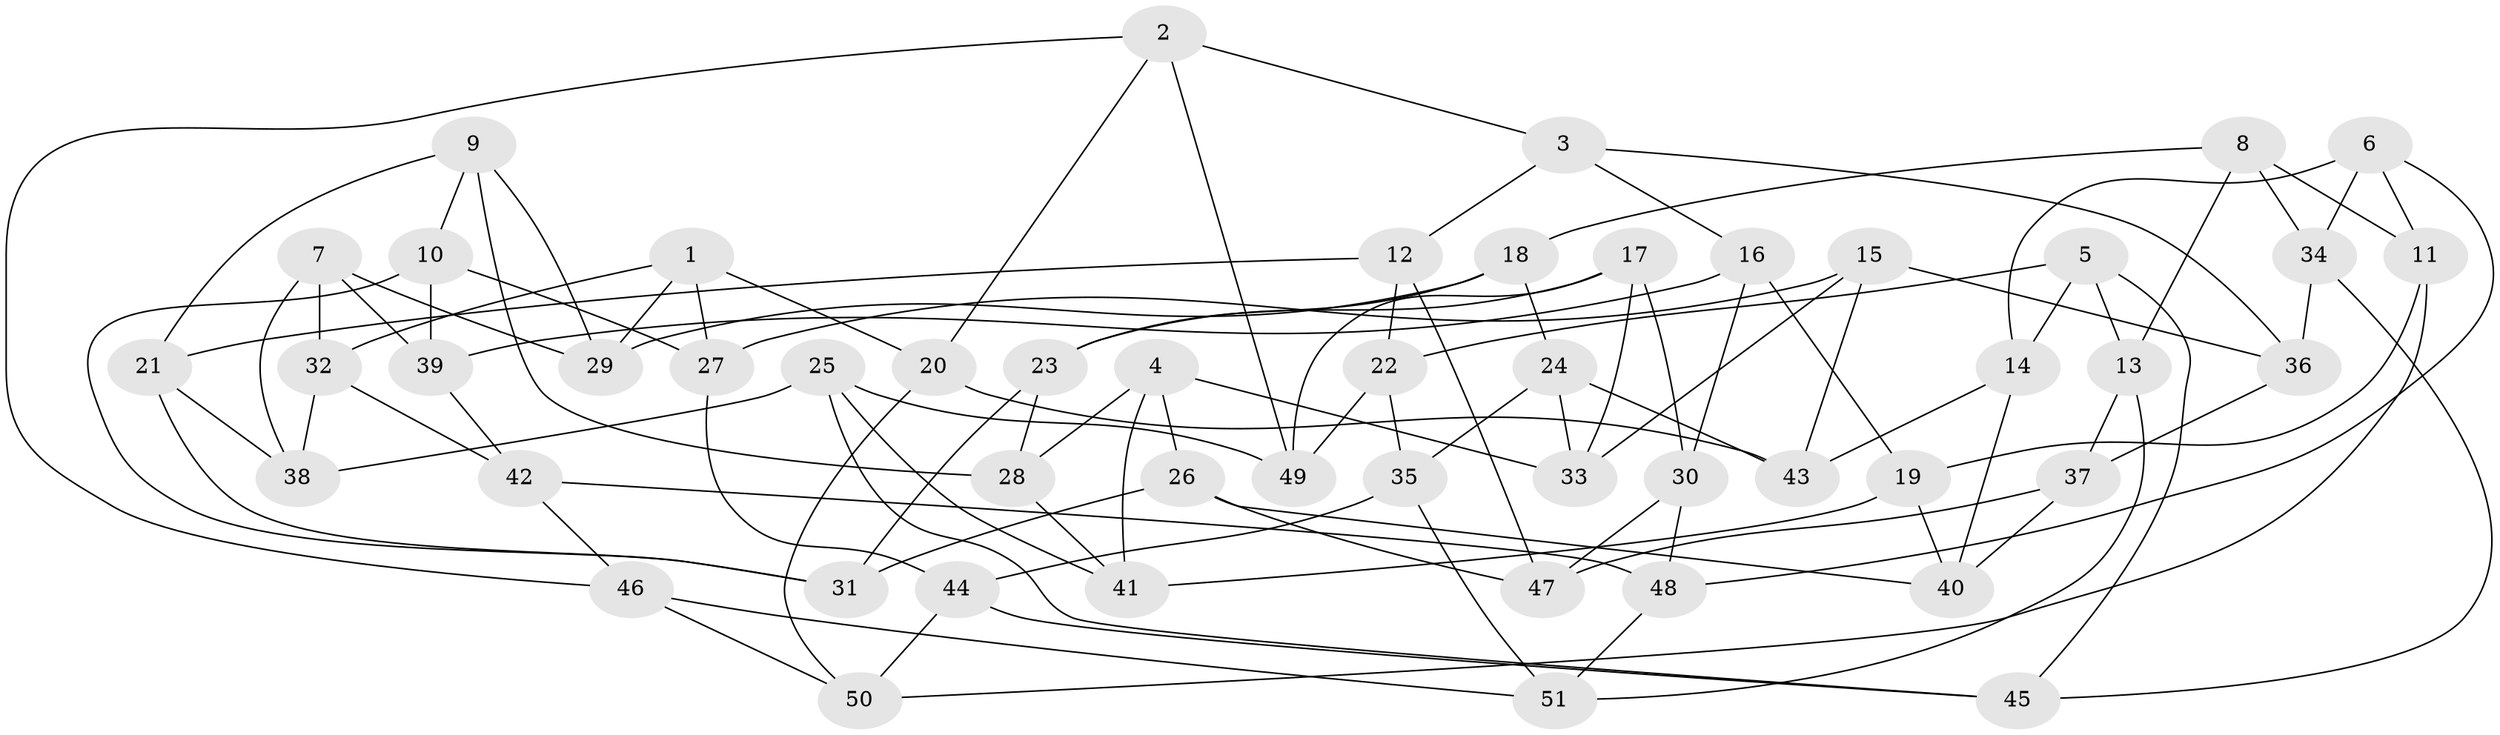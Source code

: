 // Generated by graph-tools (version 1.1) at 2025/11/02/27/25 16:11:46]
// undirected, 51 vertices, 102 edges
graph export_dot {
graph [start="1"]
  node [color=gray90,style=filled];
  1;
  2;
  3;
  4;
  5;
  6;
  7;
  8;
  9;
  10;
  11;
  12;
  13;
  14;
  15;
  16;
  17;
  18;
  19;
  20;
  21;
  22;
  23;
  24;
  25;
  26;
  27;
  28;
  29;
  30;
  31;
  32;
  33;
  34;
  35;
  36;
  37;
  38;
  39;
  40;
  41;
  42;
  43;
  44;
  45;
  46;
  47;
  48;
  49;
  50;
  51;
  1 -- 32;
  1 -- 29;
  1 -- 20;
  1 -- 27;
  2 -- 20;
  2 -- 49;
  2 -- 46;
  2 -- 3;
  3 -- 12;
  3 -- 36;
  3 -- 16;
  4 -- 28;
  4 -- 33;
  4 -- 26;
  4 -- 41;
  5 -- 22;
  5 -- 45;
  5 -- 13;
  5 -- 14;
  6 -- 11;
  6 -- 34;
  6 -- 48;
  6 -- 14;
  7 -- 32;
  7 -- 29;
  7 -- 38;
  7 -- 39;
  8 -- 18;
  8 -- 11;
  8 -- 13;
  8 -- 34;
  9 -- 28;
  9 -- 10;
  9 -- 21;
  9 -- 29;
  10 -- 27;
  10 -- 39;
  10 -- 31;
  11 -- 19;
  11 -- 50;
  12 -- 21;
  12 -- 22;
  12 -- 47;
  13 -- 37;
  13 -- 51;
  14 -- 40;
  14 -- 43;
  15 -- 33;
  15 -- 27;
  15 -- 43;
  15 -- 36;
  16 -- 19;
  16 -- 39;
  16 -- 30;
  17 -- 30;
  17 -- 33;
  17 -- 23;
  17 -- 49;
  18 -- 29;
  18 -- 23;
  18 -- 24;
  19 -- 40;
  19 -- 41;
  20 -- 43;
  20 -- 50;
  21 -- 38;
  21 -- 31;
  22 -- 49;
  22 -- 35;
  23 -- 31;
  23 -- 28;
  24 -- 35;
  24 -- 43;
  24 -- 33;
  25 -- 41;
  25 -- 45;
  25 -- 49;
  25 -- 38;
  26 -- 40;
  26 -- 31;
  26 -- 47;
  27 -- 44;
  28 -- 41;
  30 -- 47;
  30 -- 48;
  32 -- 42;
  32 -- 38;
  34 -- 45;
  34 -- 36;
  35 -- 51;
  35 -- 44;
  36 -- 37;
  37 -- 40;
  37 -- 47;
  39 -- 42;
  42 -- 46;
  42 -- 48;
  44 -- 45;
  44 -- 50;
  46 -- 50;
  46 -- 51;
  48 -- 51;
}

